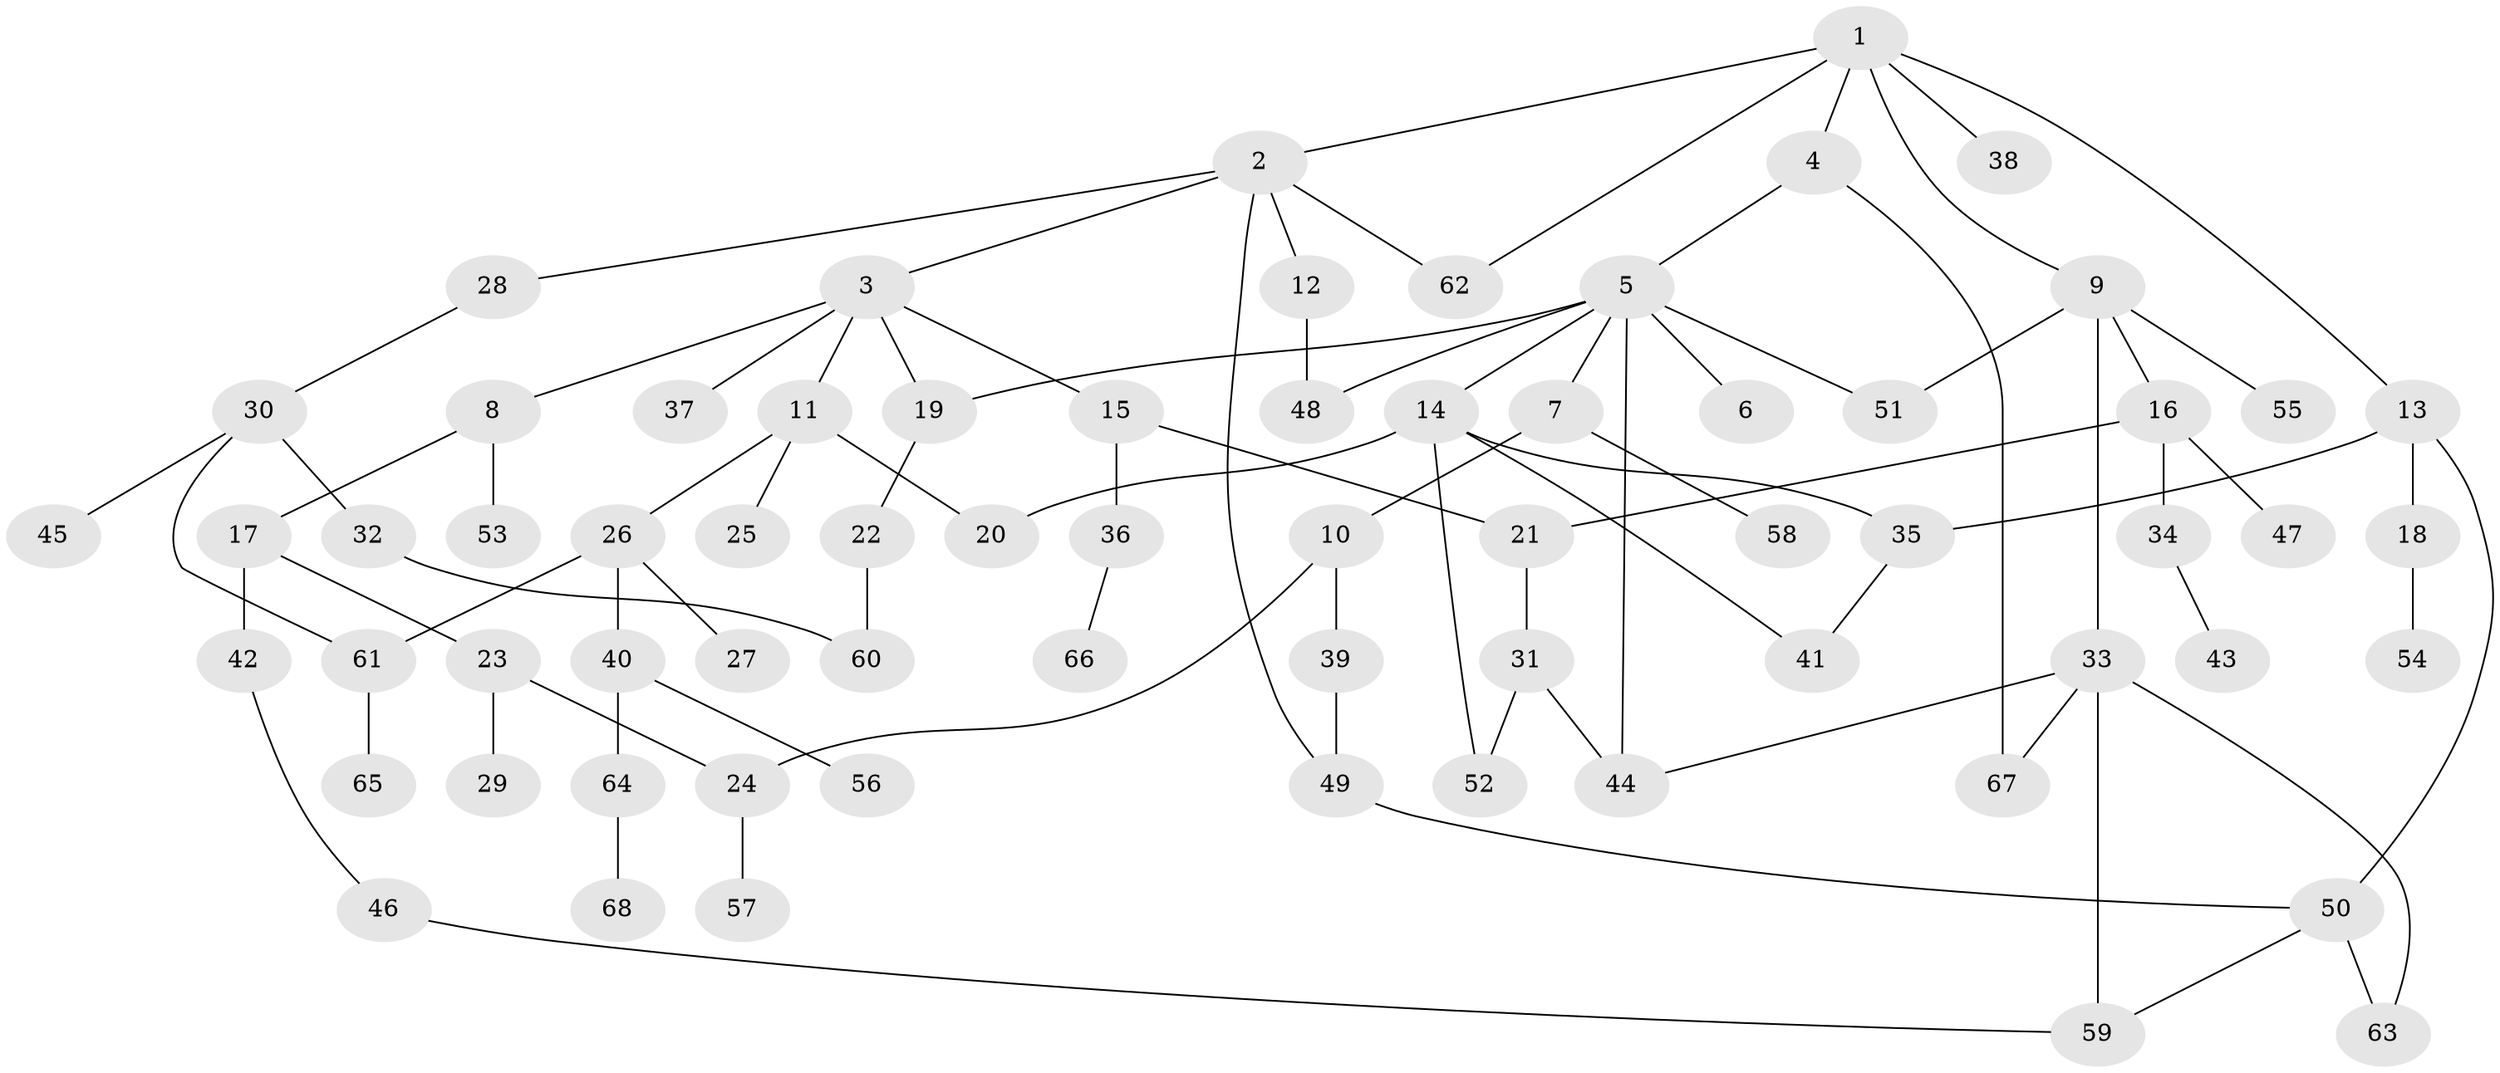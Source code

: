 // Generated by graph-tools (version 1.1) at 2025/01/03/09/25 03:01:03]
// undirected, 68 vertices, 87 edges
graph export_dot {
graph [start="1"]
  node [color=gray90,style=filled];
  1;
  2;
  3;
  4;
  5;
  6;
  7;
  8;
  9;
  10;
  11;
  12;
  13;
  14;
  15;
  16;
  17;
  18;
  19;
  20;
  21;
  22;
  23;
  24;
  25;
  26;
  27;
  28;
  29;
  30;
  31;
  32;
  33;
  34;
  35;
  36;
  37;
  38;
  39;
  40;
  41;
  42;
  43;
  44;
  45;
  46;
  47;
  48;
  49;
  50;
  51;
  52;
  53;
  54;
  55;
  56;
  57;
  58;
  59;
  60;
  61;
  62;
  63;
  64;
  65;
  66;
  67;
  68;
  1 -- 2;
  1 -- 4;
  1 -- 9;
  1 -- 13;
  1 -- 38;
  1 -- 62;
  2 -- 3;
  2 -- 12;
  2 -- 28;
  2 -- 62;
  2 -- 49;
  3 -- 8;
  3 -- 11;
  3 -- 15;
  3 -- 19;
  3 -- 37;
  4 -- 5;
  4 -- 67;
  5 -- 6;
  5 -- 7;
  5 -- 14;
  5 -- 48;
  5 -- 19;
  5 -- 44;
  5 -- 51;
  7 -- 10;
  7 -- 58;
  8 -- 17;
  8 -- 53;
  9 -- 16;
  9 -- 33;
  9 -- 51;
  9 -- 55;
  10 -- 24;
  10 -- 39;
  11 -- 25;
  11 -- 26;
  11 -- 20;
  12 -- 48;
  13 -- 18;
  13 -- 35;
  13 -- 50;
  14 -- 20;
  14 -- 41;
  14 -- 52;
  14 -- 35;
  15 -- 36;
  15 -- 21;
  16 -- 21;
  16 -- 34;
  16 -- 47;
  17 -- 23;
  17 -- 42;
  18 -- 54;
  19 -- 22;
  21 -- 31;
  22 -- 60;
  23 -- 29;
  23 -- 24;
  24 -- 57;
  26 -- 27;
  26 -- 40;
  26 -- 61;
  28 -- 30;
  30 -- 32;
  30 -- 45;
  30 -- 61;
  31 -- 44;
  31 -- 52;
  32 -- 60;
  33 -- 59;
  33 -- 67;
  33 -- 63;
  33 -- 44;
  34 -- 43;
  35 -- 41;
  36 -- 66;
  39 -- 49;
  40 -- 56;
  40 -- 64;
  42 -- 46;
  46 -- 59;
  49 -- 50;
  50 -- 59;
  50 -- 63;
  61 -- 65;
  64 -- 68;
}
